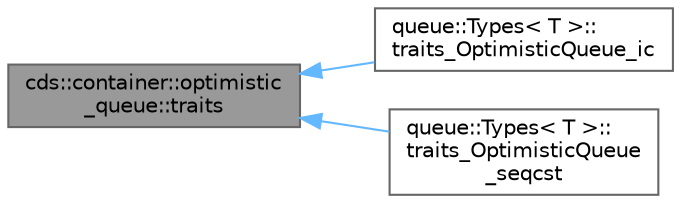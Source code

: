digraph "cds::container::optimistic_queue::traits"
{
 // LATEX_PDF_SIZE
  bgcolor="transparent";
  edge [fontname=Helvetica,fontsize=10,labelfontname=Helvetica,labelfontsize=10];
  node [fontname=Helvetica,fontsize=10,shape=box,height=0.2,width=0.4];
  rankdir="LR";
  Node1 [id="Node000001",label="cds::container::optimistic\l_queue::traits",height=0.2,width=0.4,color="gray40", fillcolor="grey60", style="filled", fontcolor="black",tooltip="MSQueue default type traits"];
  Node1 -> Node2 [id="edge1_Node000001_Node000002",dir="back",color="steelblue1",style="solid",tooltip=" "];
  Node2 [id="Node000002",label="queue::Types\< T \>::\ltraits_OptimisticQueue_ic",height=0.2,width=0.4,color="gray40", fillcolor="white", style="filled",URL="$structqueue_1_1_types_1_1traits___optimistic_queue__ic.html",tooltip=" "];
  Node1 -> Node3 [id="edge2_Node000001_Node000003",dir="back",color="steelblue1",style="solid",tooltip=" "];
  Node3 [id="Node000003",label="queue::Types\< T \>::\ltraits_OptimisticQueue\l_seqcst",height=0.2,width=0.4,color="gray40", fillcolor="white", style="filled",URL="$structqueue_1_1_types_1_1traits___optimistic_queue__seqcst.html",tooltip=" "];
}
